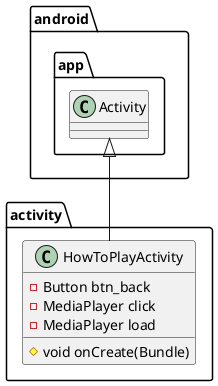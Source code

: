 @startuml
class activity.HowToPlayActivity {
- Button btn_back
- MediaPlayer click
- MediaPlayer load
# void onCreate(Bundle)
}




android.app.Activity <|-- activity.HowToPlayActivity
@enduml